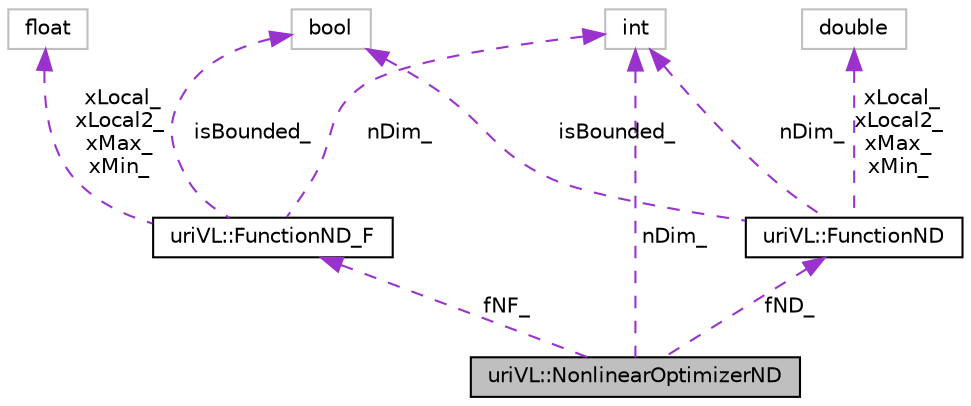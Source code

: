 digraph "uriVL::NonlinearOptimizerND"
{
  edge [fontname="Helvetica",fontsize="10",labelfontname="Helvetica",labelfontsize="10"];
  node [fontname="Helvetica",fontsize="10",shape=record];
  Node1 [label="uriVL::NonlinearOptimizerND",height=0.2,width=0.4,color="black", fillcolor="grey75", style="filled", fontcolor="black"];
  Node2 -> Node1 [dir="back",color="darkorchid3",fontsize="10",style="dashed",label=" fNF_" ,fontname="Helvetica"];
  Node2 [label="uriVL::FunctionND_F",height=0.2,width=0.4,color="black", fillcolor="white", style="filled",URL="$classuriVL_1_1FunctionND__F.html",tooltip="Pure virtual parent class for all n-dimensional functions. "];
  Node3 -> Node2 [dir="back",color="darkorchid3",fontsize="10",style="dashed",label=" xLocal_\nxLocal2_\nxMax_\nxMin_" ,fontname="Helvetica"];
  Node3 [label="float",height=0.2,width=0.4,color="grey75", fillcolor="white", style="filled"];
  Node4 -> Node2 [dir="back",color="darkorchid3",fontsize="10",style="dashed",label=" nDim_" ,fontname="Helvetica"];
  Node4 [label="int",height=0.2,width=0.4,color="grey75", fillcolor="white", style="filled"];
  Node5 -> Node2 [dir="back",color="darkorchid3",fontsize="10",style="dashed",label=" isBounded_" ,fontname="Helvetica"];
  Node5 [label="bool",height=0.2,width=0.4,color="grey75", fillcolor="white", style="filled"];
  Node4 -> Node1 [dir="back",color="darkorchid3",fontsize="10",style="dashed",label=" nDim_" ,fontname="Helvetica"];
  Node6 -> Node1 [dir="back",color="darkorchid3",fontsize="10",style="dashed",label=" fND_" ,fontname="Helvetica"];
  Node6 [label="uriVL::FunctionND",height=0.2,width=0.4,color="black", fillcolor="white", style="filled",URL="$classuriVL_1_1FunctionND.html",tooltip="Pure virtual parent class for all n-dimensional functions. "];
  Node7 -> Node6 [dir="back",color="darkorchid3",fontsize="10",style="dashed",label=" xLocal_\nxLocal2_\nxMax_\nxMin_" ,fontname="Helvetica"];
  Node7 [label="double",height=0.2,width=0.4,color="grey75", fillcolor="white", style="filled"];
  Node4 -> Node6 [dir="back",color="darkorchid3",fontsize="10",style="dashed",label=" nDim_" ,fontname="Helvetica"];
  Node5 -> Node6 [dir="back",color="darkorchid3",fontsize="10",style="dashed",label=" isBounded_" ,fontname="Helvetica"];
}

